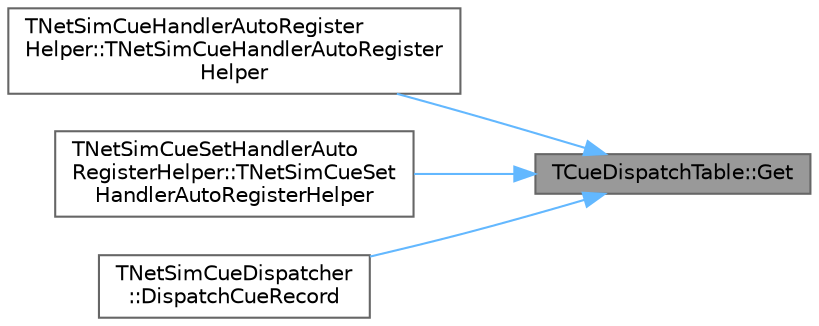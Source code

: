 digraph "TCueDispatchTable::Get"
{
 // INTERACTIVE_SVG=YES
 // LATEX_PDF_SIZE
  bgcolor="transparent";
  edge [fontname=Helvetica,fontsize=10,labelfontname=Helvetica,labelfontsize=10];
  node [fontname=Helvetica,fontsize=10,shape=box,height=0.2,width=0.4];
  rankdir="RL";
  Node1 [id="Node000001",label="TCueDispatchTable::Get",height=0.2,width=0.4,color="gray40", fillcolor="grey60", style="filled", fontcolor="black",tooltip=" "];
  Node1 -> Node2 [id="edge1_Node000001_Node000002",dir="back",color="steelblue1",style="solid",tooltip=" "];
  Node2 [id="Node000002",label="TNetSimCueHandlerAutoRegister\lHelper::TNetSimCueHandlerAutoRegister\lHelper",height=0.2,width=0.4,color="grey40", fillcolor="white", style="filled",URL="$d3/d61/structTNetSimCueHandlerAutoRegisterHelper.html#a263a297b66c76790e014e14a5a0d4241",tooltip=" "];
  Node1 -> Node3 [id="edge2_Node000001_Node000003",dir="back",color="steelblue1",style="solid",tooltip=" "];
  Node3 [id="Node000003",label="TNetSimCueSetHandlerAuto\lRegisterHelper::TNetSimCueSet\lHandlerAutoRegisterHelper",height=0.2,width=0.4,color="grey40", fillcolor="white", style="filled",URL="$db/dd4/structTNetSimCueSetHandlerAutoRegisterHelper.html#a9ca42045e63361f3142e976b75ea139d",tooltip=" "];
  Node1 -> Node4 [id="edge3_Node000001_Node000004",dir="back",color="steelblue1",style="solid",tooltip=" "];
  Node4 [id="Node000004",label="TNetSimCueDispatcher\l::DispatchCueRecord",height=0.2,width=0.4,color="grey40", fillcolor="white", style="filled",URL="$d1/dbb/structTNetSimCueDispatcher.html#aa33c1c5271b436191cdd91ed7c2e5f11",tooltip=" "];
}
